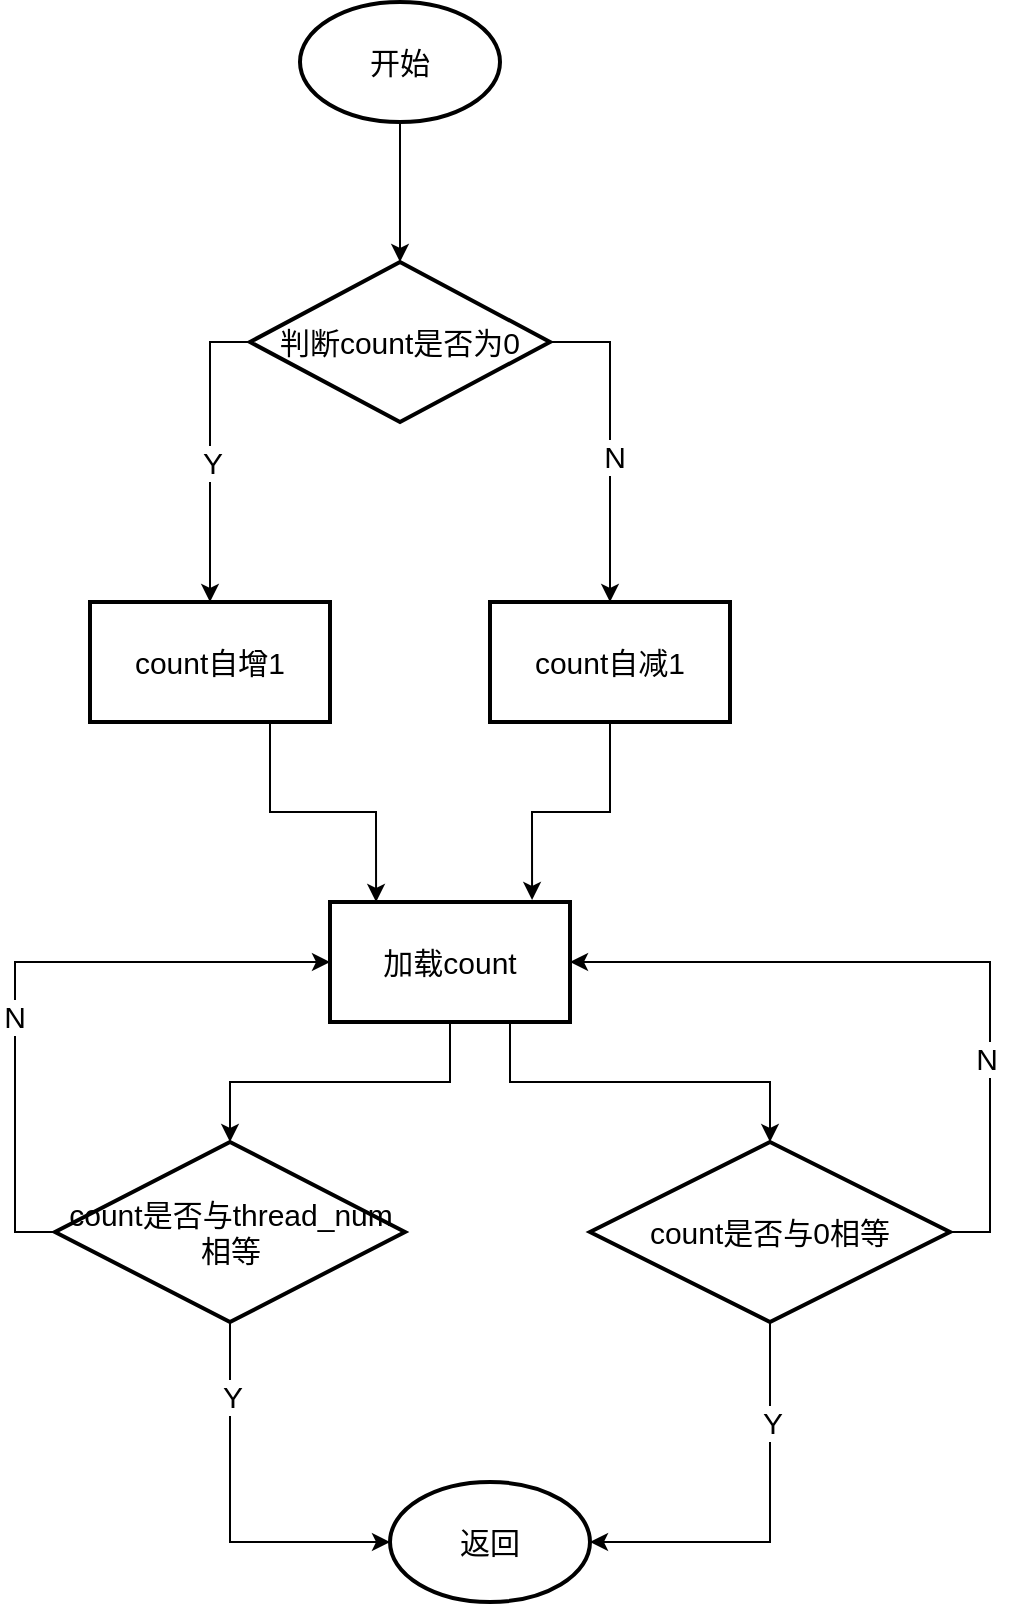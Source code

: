<mxfile version="24.7.1" type="github">
  <diagram id="C5RBs43oDa-KdzZeNtuy" name="Page-1">
    <mxGraphModel dx="2026" dy="1111" grid="1" gridSize="10" guides="1" tooltips="1" connect="1" arrows="1" fold="1" page="1" pageScale="1" pageWidth="827" pageHeight="1169" background="#FFFFFF" math="0" shadow="0">
      <root>
        <mxCell id="WIyWlLk6GJQsqaUBKTNV-0" />
        <mxCell id="WIyWlLk6GJQsqaUBKTNV-1" parent="WIyWlLk6GJQsqaUBKTNV-0" />
        <mxCell id="9QGQ-I3kRApUS1OwEDuO-3" value="" style="edgeStyle=orthogonalEdgeStyle;rounded=0;orthogonalLoop=1;jettySize=auto;html=1;fontSize=15;" edge="1" parent="WIyWlLk6GJQsqaUBKTNV-1" source="9QGQ-I3kRApUS1OwEDuO-1" target="9QGQ-I3kRApUS1OwEDuO-2">
          <mxGeometry relative="1" as="geometry" />
        </mxCell>
        <mxCell id="9QGQ-I3kRApUS1OwEDuO-1" value="开始" style="strokeWidth=2;html=1;shape=mxgraph.flowchart.start_1;whiteSpace=wrap;fontSize=15;" vertex="1" parent="WIyWlLk6GJQsqaUBKTNV-1">
          <mxGeometry x="255" y="190" width="100" height="60" as="geometry" />
        </mxCell>
        <mxCell id="9QGQ-I3kRApUS1OwEDuO-5" value="" style="edgeStyle=orthogonalEdgeStyle;rounded=0;orthogonalLoop=1;jettySize=auto;html=1;exitX=0;exitY=0.5;exitDx=0;exitDy=0;fontSize=15;" edge="1" parent="WIyWlLk6GJQsqaUBKTNV-1" source="9QGQ-I3kRApUS1OwEDuO-2" target="9QGQ-I3kRApUS1OwEDuO-4">
          <mxGeometry relative="1" as="geometry" />
        </mxCell>
        <mxCell id="9QGQ-I3kRApUS1OwEDuO-32" value="Y" style="edgeLabel;html=1;align=center;verticalAlign=middle;resizable=0;points=[];fontSize=15;" vertex="1" connectable="0" parent="9QGQ-I3kRApUS1OwEDuO-5">
          <mxGeometry x="0.067" y="1" relative="1" as="geometry">
            <mxPoint as="offset" />
          </mxGeometry>
        </mxCell>
        <mxCell id="9QGQ-I3kRApUS1OwEDuO-16" style="edgeStyle=orthogonalEdgeStyle;rounded=0;orthogonalLoop=1;jettySize=auto;html=1;exitX=1;exitY=0.5;exitDx=0;exitDy=0;entryX=0.5;entryY=0;entryDx=0;entryDy=0;fontSize=15;" edge="1" parent="WIyWlLk6GJQsqaUBKTNV-1" source="9QGQ-I3kRApUS1OwEDuO-2" target="9QGQ-I3kRApUS1OwEDuO-15">
          <mxGeometry relative="1" as="geometry" />
        </mxCell>
        <mxCell id="9QGQ-I3kRApUS1OwEDuO-33" value="N" style="edgeLabel;html=1;align=center;verticalAlign=middle;resizable=0;points=[];fontSize=15;" vertex="1" connectable="0" parent="9QGQ-I3kRApUS1OwEDuO-16">
          <mxGeometry x="0.087" y="2" relative="1" as="geometry">
            <mxPoint as="offset" />
          </mxGeometry>
        </mxCell>
        <mxCell id="9QGQ-I3kRApUS1OwEDuO-2" value="判断count是否为0" style="rhombus;whiteSpace=wrap;html=1;strokeWidth=2;fontSize=15;" vertex="1" parent="WIyWlLk6GJQsqaUBKTNV-1">
          <mxGeometry x="230" y="320" width="150" height="80" as="geometry" />
        </mxCell>
        <mxCell id="9QGQ-I3kRApUS1OwEDuO-4" value="count自增1" style="whiteSpace=wrap;html=1;strokeWidth=2;fontSize=15;" vertex="1" parent="WIyWlLk6GJQsqaUBKTNV-1">
          <mxGeometry x="150" y="490" width="120" height="60" as="geometry" />
        </mxCell>
        <mxCell id="9QGQ-I3kRApUS1OwEDuO-13" style="edgeStyle=orthogonalEdgeStyle;rounded=0;orthogonalLoop=1;jettySize=auto;html=1;exitX=0.5;exitY=1;exitDx=0;exitDy=0;entryX=0.5;entryY=0;entryDx=0;entryDy=0;fontSize=15;" edge="1" parent="WIyWlLk6GJQsqaUBKTNV-1" source="9QGQ-I3kRApUS1OwEDuO-6" target="9QGQ-I3kRApUS1OwEDuO-8">
          <mxGeometry relative="1" as="geometry" />
        </mxCell>
        <mxCell id="9QGQ-I3kRApUS1OwEDuO-19" value="" style="edgeStyle=orthogonalEdgeStyle;rounded=0;orthogonalLoop=1;jettySize=auto;html=1;exitX=0.75;exitY=1;exitDx=0;exitDy=0;fontSize=15;" edge="1" parent="WIyWlLk6GJQsqaUBKTNV-1" source="9QGQ-I3kRApUS1OwEDuO-6" target="9QGQ-I3kRApUS1OwEDuO-18">
          <mxGeometry relative="1" as="geometry" />
        </mxCell>
        <mxCell id="9QGQ-I3kRApUS1OwEDuO-6" value="加载count" style="whiteSpace=wrap;html=1;strokeWidth=2;fontSize=15;" vertex="1" parent="WIyWlLk6GJQsqaUBKTNV-1">
          <mxGeometry x="270" y="640" width="120" height="60" as="geometry" />
        </mxCell>
        <mxCell id="9QGQ-I3kRApUS1OwEDuO-12" style="edgeStyle=orthogonalEdgeStyle;rounded=0;orthogonalLoop=1;jettySize=auto;html=1;entryX=0;entryY=0.5;entryDx=0;entryDy=0;exitX=0;exitY=0.5;exitDx=0;exitDy=0;fontSize=15;" edge="1" parent="WIyWlLk6GJQsqaUBKTNV-1" source="9QGQ-I3kRApUS1OwEDuO-8" target="9QGQ-I3kRApUS1OwEDuO-6">
          <mxGeometry relative="1" as="geometry" />
        </mxCell>
        <mxCell id="9QGQ-I3kRApUS1OwEDuO-25" value="N" style="edgeLabel;html=1;align=center;verticalAlign=middle;resizable=0;points=[];fontSize=15;" vertex="1" connectable="0" parent="9QGQ-I3kRApUS1OwEDuO-12">
          <mxGeometry x="-0.181" y="2" relative="1" as="geometry">
            <mxPoint x="1" as="offset" />
          </mxGeometry>
        </mxCell>
        <mxCell id="9QGQ-I3kRApUS1OwEDuO-8" value="count是否与thread_num相等" style="rhombus;whiteSpace=wrap;html=1;strokeWidth=2;fontSize=15;" vertex="1" parent="WIyWlLk6GJQsqaUBKTNV-1">
          <mxGeometry x="132.5" y="760" width="175" height="90" as="geometry" />
        </mxCell>
        <mxCell id="9QGQ-I3kRApUS1OwEDuO-14" value="返回" style="strokeWidth=2;html=1;shape=mxgraph.flowchart.start_1;whiteSpace=wrap;fontSize=15;" vertex="1" parent="WIyWlLk6GJQsqaUBKTNV-1">
          <mxGeometry x="300" y="930" width="100" height="60" as="geometry" />
        </mxCell>
        <mxCell id="9QGQ-I3kRApUS1OwEDuO-15" value="count自减1" style="whiteSpace=wrap;html=1;strokeWidth=2;fontSize=15;" vertex="1" parent="WIyWlLk6GJQsqaUBKTNV-1">
          <mxGeometry x="350" y="490" width="120" height="60" as="geometry" />
        </mxCell>
        <mxCell id="9QGQ-I3kRApUS1OwEDuO-30" style="edgeStyle=orthogonalEdgeStyle;rounded=0;orthogonalLoop=1;jettySize=auto;html=1;exitX=1;exitY=0.5;exitDx=0;exitDy=0;entryX=1;entryY=0.5;entryDx=0;entryDy=0;fontSize=15;" edge="1" parent="WIyWlLk6GJQsqaUBKTNV-1" source="9QGQ-I3kRApUS1OwEDuO-18" target="9QGQ-I3kRApUS1OwEDuO-6">
          <mxGeometry relative="1" as="geometry" />
        </mxCell>
        <mxCell id="9QGQ-I3kRApUS1OwEDuO-31" value="N" style="edgeLabel;html=1;align=center;verticalAlign=middle;resizable=0;points=[];fontSize=15;" vertex="1" connectable="0" parent="9QGQ-I3kRApUS1OwEDuO-30">
          <mxGeometry x="-0.414" y="2" relative="1" as="geometry">
            <mxPoint as="offset" />
          </mxGeometry>
        </mxCell>
        <mxCell id="9QGQ-I3kRApUS1OwEDuO-18" value="count是否与0相等" style="rhombus;whiteSpace=wrap;html=1;strokeWidth=2;fontSize=15;" vertex="1" parent="WIyWlLk6GJQsqaUBKTNV-1">
          <mxGeometry x="400" y="760" width="180" height="90" as="geometry" />
        </mxCell>
        <mxCell id="9QGQ-I3kRApUS1OwEDuO-21" style="edgeStyle=orthogonalEdgeStyle;rounded=0;orthogonalLoop=1;jettySize=auto;html=1;exitX=0.5;exitY=1;exitDx=0;exitDy=0;entryX=1;entryY=0.5;entryDx=0;entryDy=0;entryPerimeter=0;fontSize=15;" edge="1" parent="WIyWlLk6GJQsqaUBKTNV-1" source="9QGQ-I3kRApUS1OwEDuO-18" target="9QGQ-I3kRApUS1OwEDuO-14">
          <mxGeometry relative="1" as="geometry" />
        </mxCell>
        <mxCell id="9QGQ-I3kRApUS1OwEDuO-23" value="Y" style="edgeLabel;html=1;align=center;verticalAlign=middle;resizable=0;points=[];fontSize=15;" vertex="1" connectable="0" parent="9QGQ-I3kRApUS1OwEDuO-21">
          <mxGeometry x="-0.5" y="1" relative="1" as="geometry">
            <mxPoint as="offset" />
          </mxGeometry>
        </mxCell>
        <mxCell id="9QGQ-I3kRApUS1OwEDuO-22" style="edgeStyle=orthogonalEdgeStyle;rounded=0;orthogonalLoop=1;jettySize=auto;html=1;exitX=0.5;exitY=1;exitDx=0;exitDy=0;entryX=0;entryY=0.5;entryDx=0;entryDy=0;entryPerimeter=0;fontSize=15;" edge="1" parent="WIyWlLk6GJQsqaUBKTNV-1" source="9QGQ-I3kRApUS1OwEDuO-8" target="9QGQ-I3kRApUS1OwEDuO-14">
          <mxGeometry relative="1" as="geometry" />
        </mxCell>
        <mxCell id="9QGQ-I3kRApUS1OwEDuO-24" value="Y" style="edgeLabel;html=1;align=center;verticalAlign=middle;resizable=0;points=[];fontSize=15;" vertex="1" connectable="0" parent="9QGQ-I3kRApUS1OwEDuO-22">
          <mxGeometry x="-0.611" y="1" relative="1" as="geometry">
            <mxPoint as="offset" />
          </mxGeometry>
        </mxCell>
        <mxCell id="9QGQ-I3kRApUS1OwEDuO-27" style="edgeStyle=orthogonalEdgeStyle;rounded=0;orthogonalLoop=1;jettySize=auto;html=1;exitX=0.5;exitY=1;exitDx=0;exitDy=0;entryX=0.842;entryY=-0.017;entryDx=0;entryDy=0;entryPerimeter=0;fontSize=15;" edge="1" parent="WIyWlLk6GJQsqaUBKTNV-1" source="9QGQ-I3kRApUS1OwEDuO-15" target="9QGQ-I3kRApUS1OwEDuO-6">
          <mxGeometry relative="1" as="geometry" />
        </mxCell>
        <mxCell id="9QGQ-I3kRApUS1OwEDuO-28" style="edgeStyle=orthogonalEdgeStyle;rounded=0;orthogonalLoop=1;jettySize=auto;html=1;exitX=0.75;exitY=1;exitDx=0;exitDy=0;entryX=0.192;entryY=0;entryDx=0;entryDy=0;entryPerimeter=0;fontSize=15;" edge="1" parent="WIyWlLk6GJQsqaUBKTNV-1" source="9QGQ-I3kRApUS1OwEDuO-4" target="9QGQ-I3kRApUS1OwEDuO-6">
          <mxGeometry relative="1" as="geometry" />
        </mxCell>
      </root>
    </mxGraphModel>
  </diagram>
</mxfile>
